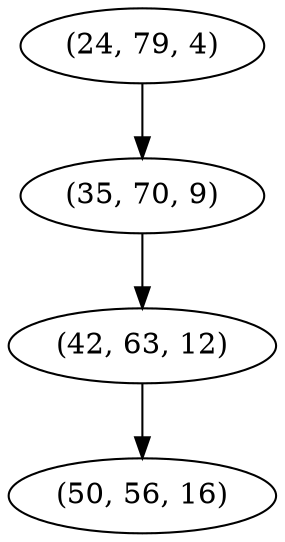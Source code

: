 digraph tree {
    "(24, 79, 4)";
    "(35, 70, 9)";
    "(42, 63, 12)";
    "(50, 56, 16)";
    "(24, 79, 4)" -> "(35, 70, 9)";
    "(35, 70, 9)" -> "(42, 63, 12)";
    "(42, 63, 12)" -> "(50, 56, 16)";
}
